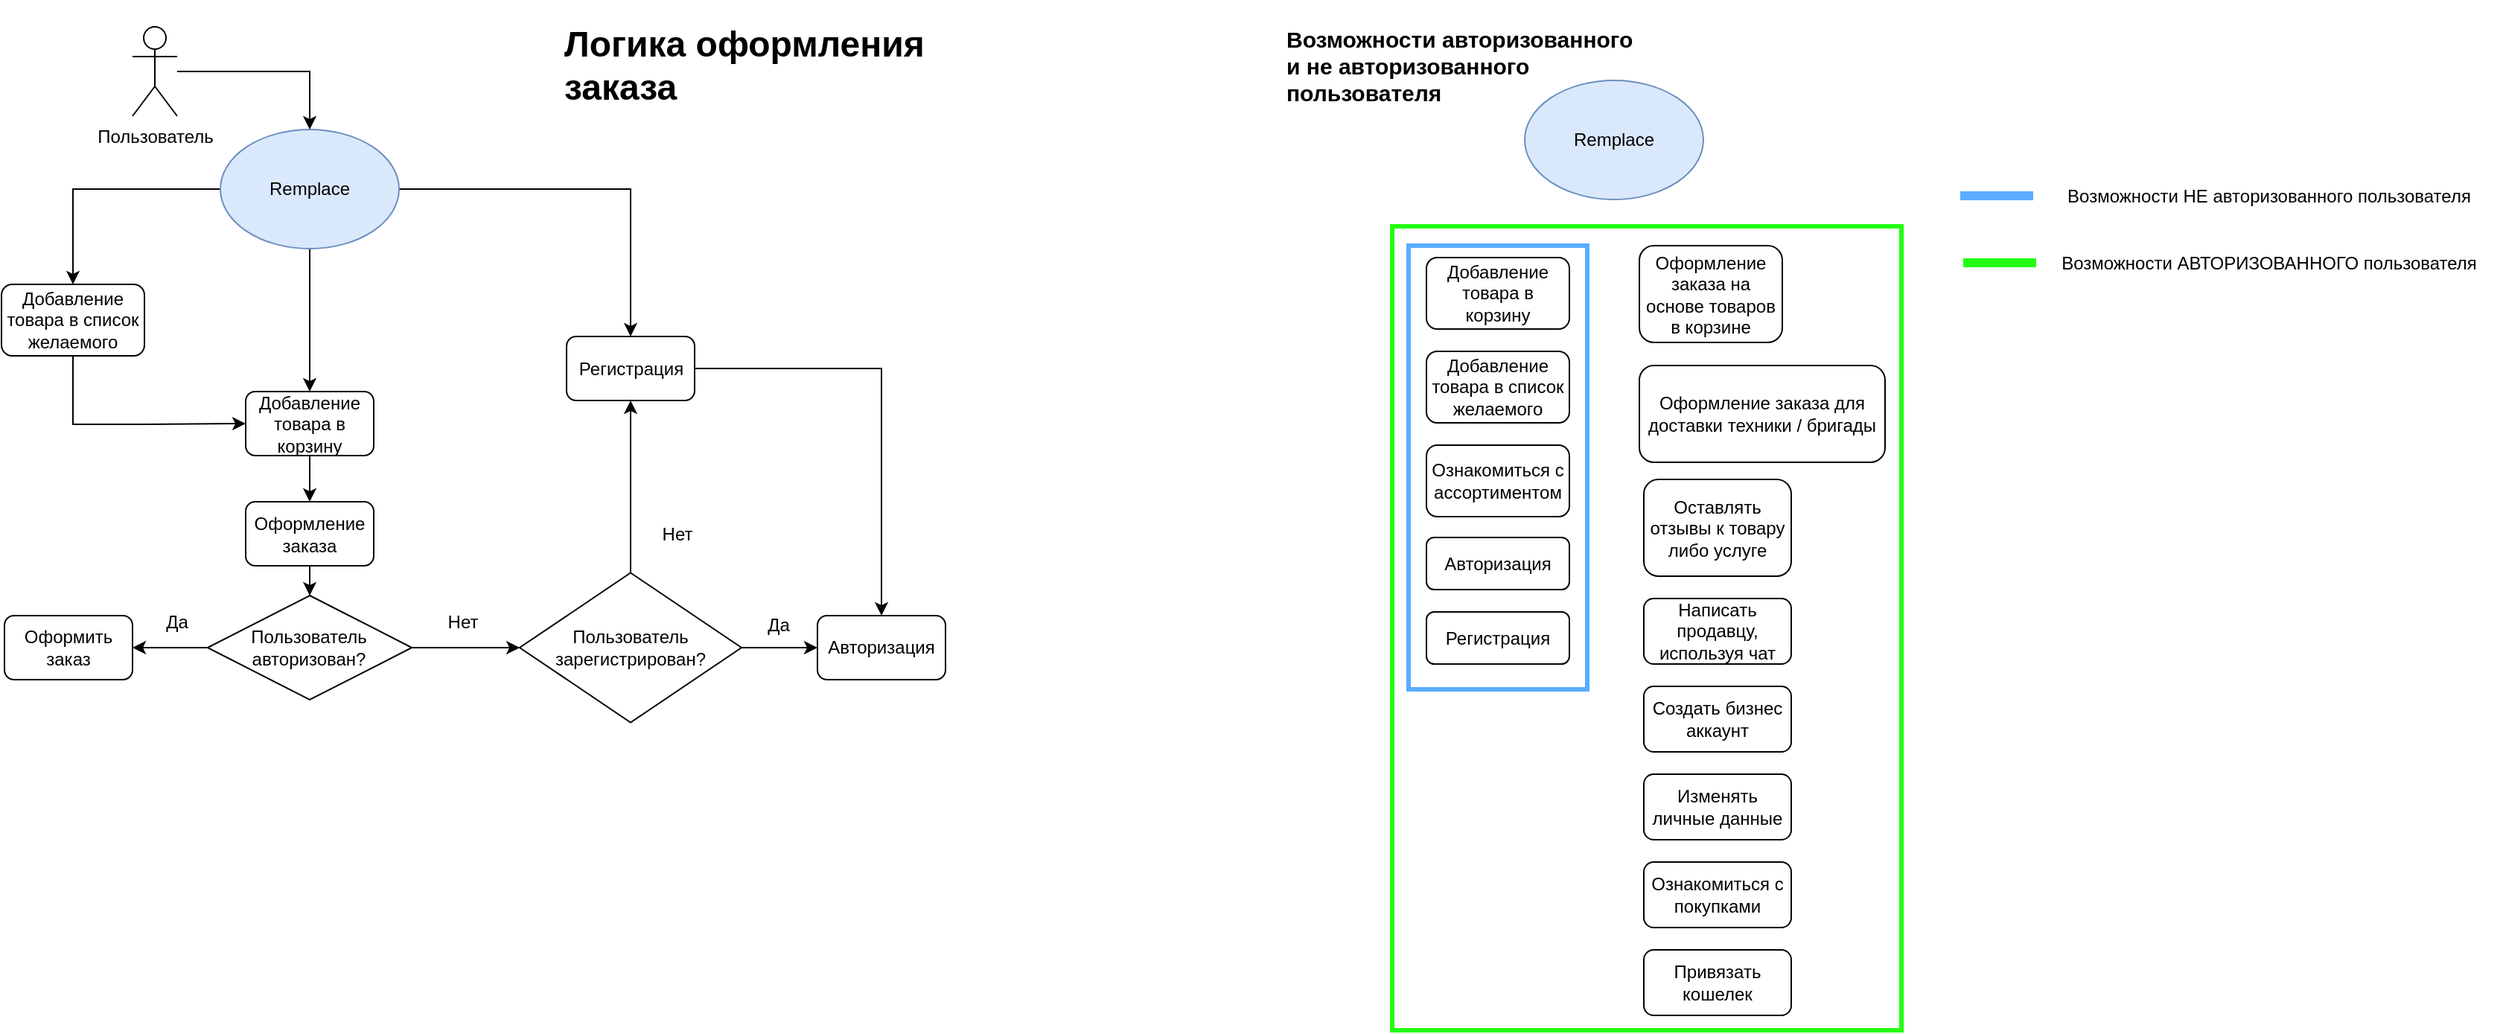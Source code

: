 <mxfile version="20.8.13" type="device"><diagram id="Rk81CvraOWmGMB6NKLO-" name="Page-1"><mxGraphModel dx="1900" dy="1243" grid="0" gridSize="10" guides="1" tooltips="1" connect="1" arrows="1" fold="1" page="0" pageScale="1" pageWidth="827" pageHeight="1169" math="0" shadow="0"><root><mxCell id="0"/><mxCell id="1" parent="0"/><mxCell id="1uZXotEXdf6Au_teLgDL-8" style="edgeStyle=orthogonalEdgeStyle;rounded=0;orthogonalLoop=1;jettySize=auto;html=1;entryX=0.5;entryY=0;entryDx=0;entryDy=0;" edge="1" parent="1" source="1uZXotEXdf6Au_teLgDL-1" target="1uZXotEXdf6Au_teLgDL-7"><mxGeometry relative="1" as="geometry"/></mxCell><mxCell id="1uZXotEXdf6Au_teLgDL-10" style="edgeStyle=orthogonalEdgeStyle;rounded=0;orthogonalLoop=1;jettySize=auto;html=1;" edge="1" parent="1" source="1uZXotEXdf6Au_teLgDL-1" target="1uZXotEXdf6Au_teLgDL-6"><mxGeometry relative="1" as="geometry"/></mxCell><mxCell id="1uZXotEXdf6Au_teLgDL-11" style="edgeStyle=orthogonalEdgeStyle;rounded=0;orthogonalLoop=1;jettySize=auto;html=1;entryX=0.5;entryY=0;entryDx=0;entryDy=0;" edge="1" parent="1" source="1uZXotEXdf6Au_teLgDL-1" target="1uZXotEXdf6Au_teLgDL-2"><mxGeometry relative="1" as="geometry"/></mxCell><mxCell id="1uZXotEXdf6Au_teLgDL-1" value="Remplace" style="ellipse;whiteSpace=wrap;html=1;fillColor=#dae8fc;strokeColor=#6c8ebf;" vertex="1" parent="1"><mxGeometry x="-172" y="-207" width="120" height="80" as="geometry"/></mxCell><mxCell id="1uZXotEXdf6Au_teLgDL-27" style="edgeStyle=orthogonalEdgeStyle;rounded=0;orthogonalLoop=1;jettySize=auto;html=1;entryX=0.5;entryY=0;entryDx=0;entryDy=0;" edge="1" parent="1" source="1uZXotEXdf6Au_teLgDL-2" target="1uZXotEXdf6Au_teLgDL-26"><mxGeometry relative="1" as="geometry"/></mxCell><mxCell id="1uZXotEXdf6Au_teLgDL-2" value="Регистрация" style="rounded=1;whiteSpace=wrap;html=1;" vertex="1" parent="1"><mxGeometry x="60.5" y="-68" width="86" height="43" as="geometry"/></mxCell><mxCell id="1uZXotEXdf6Au_teLgDL-20" style="edgeStyle=orthogonalEdgeStyle;rounded=0;orthogonalLoop=1;jettySize=auto;html=1;entryX=0.5;entryY=0;entryDx=0;entryDy=0;" edge="1" parent="1" source="1uZXotEXdf6Au_teLgDL-6" target="1uZXotEXdf6Au_teLgDL-13"><mxGeometry relative="1" as="geometry"/></mxCell><mxCell id="1uZXotEXdf6Au_teLgDL-6" value="Добавление товара в корзину" style="rounded=1;whiteSpace=wrap;html=1;" vertex="1" parent="1"><mxGeometry x="-155" y="-31" width="86" height="43" as="geometry"/></mxCell><mxCell id="1uZXotEXdf6Au_teLgDL-9" style="edgeStyle=orthogonalEdgeStyle;rounded=0;orthogonalLoop=1;jettySize=auto;html=1;entryX=0;entryY=0.5;entryDx=0;entryDy=0;" edge="1" parent="1" source="1uZXotEXdf6Au_teLgDL-7" target="1uZXotEXdf6Au_teLgDL-6"><mxGeometry relative="1" as="geometry"><Array as="points"><mxPoint x="-222" y="-9"/><mxPoint x="-175" y="-9"/></Array></mxGeometry></mxCell><mxCell id="1uZXotEXdf6Au_teLgDL-7" value="Добавление товара в список желаемого" style="rounded=1;whiteSpace=wrap;html=1;" vertex="1" parent="1"><mxGeometry x="-319" y="-103" width="96" height="48" as="geometry"/></mxCell><mxCell id="1uZXotEXdf6Au_teLgDL-21" style="edgeStyle=orthogonalEdgeStyle;rounded=0;orthogonalLoop=1;jettySize=auto;html=1;" edge="1" parent="1" source="1uZXotEXdf6Au_teLgDL-13" target="1uZXotEXdf6Au_teLgDL-14"><mxGeometry relative="1" as="geometry"/></mxCell><mxCell id="1uZXotEXdf6Au_teLgDL-13" value="Оформление заказа" style="rounded=1;whiteSpace=wrap;html=1;" vertex="1" parent="1"><mxGeometry x="-155" y="43" width="86" height="43" as="geometry"/></mxCell><mxCell id="1uZXotEXdf6Au_teLgDL-23" style="edgeStyle=orthogonalEdgeStyle;rounded=0;orthogonalLoop=1;jettySize=auto;html=1;entryX=1;entryY=0.5;entryDx=0;entryDy=0;" edge="1" parent="1" source="1uZXotEXdf6Au_teLgDL-14" target="1uZXotEXdf6Au_teLgDL-22"><mxGeometry relative="1" as="geometry"/></mxCell><mxCell id="1uZXotEXdf6Au_teLgDL-25" style="edgeStyle=orthogonalEdgeStyle;rounded=0;orthogonalLoop=1;jettySize=auto;html=1;" edge="1" parent="1" source="1uZXotEXdf6Au_teLgDL-14" target="1uZXotEXdf6Au_teLgDL-19"><mxGeometry relative="1" as="geometry"/></mxCell><mxCell id="1uZXotEXdf6Au_teLgDL-14" value="Пользователь авторизован?" style="rhombus;whiteSpace=wrap;html=1;" vertex="1" parent="1"><mxGeometry x="-180.6" y="106" width="137.2" height="70" as="geometry"/></mxCell><mxCell id="1uZXotEXdf6Au_teLgDL-24" style="edgeStyle=orthogonalEdgeStyle;rounded=0;orthogonalLoop=1;jettySize=auto;html=1;entryX=0.5;entryY=1;entryDx=0;entryDy=0;" edge="1" parent="1" source="1uZXotEXdf6Au_teLgDL-19" target="1uZXotEXdf6Au_teLgDL-2"><mxGeometry relative="1" as="geometry"/></mxCell><mxCell id="1uZXotEXdf6Au_teLgDL-28" style="edgeStyle=orthogonalEdgeStyle;rounded=0;orthogonalLoop=1;jettySize=auto;html=1;" edge="1" parent="1" source="1uZXotEXdf6Au_teLgDL-19" target="1uZXotEXdf6Au_teLgDL-26"><mxGeometry relative="1" as="geometry"/></mxCell><mxCell id="1uZXotEXdf6Au_teLgDL-19" value="Пользователь зарегистрирован?" style="rhombus;whiteSpace=wrap;html=1;" vertex="1" parent="1"><mxGeometry x="29" y="90.75" width="149" height="100.5" as="geometry"/></mxCell><mxCell id="1uZXotEXdf6Au_teLgDL-22" value="Оформить заказ" style="rounded=1;whiteSpace=wrap;html=1;" vertex="1" parent="1"><mxGeometry x="-317" y="119.5" width="86" height="43" as="geometry"/></mxCell><mxCell id="1uZXotEXdf6Au_teLgDL-26" value="Авторизация" style="rounded=1;whiteSpace=wrap;html=1;" vertex="1" parent="1"><mxGeometry x="229" y="119.5" width="86" height="43" as="geometry"/></mxCell><mxCell id="1uZXotEXdf6Au_teLgDL-29" value="Да" style="text;html=1;strokeColor=none;fillColor=none;align=center;verticalAlign=middle;whiteSpace=wrap;rounded=0;" vertex="1" parent="1"><mxGeometry x="-231" y="109" width="60" height="30" as="geometry"/></mxCell><mxCell id="1uZXotEXdf6Au_teLgDL-30" value="Нет" style="text;html=1;strokeColor=none;fillColor=none;align=center;verticalAlign=middle;whiteSpace=wrap;rounded=0;" vertex="1" parent="1"><mxGeometry x="-39" y="109" width="60" height="30" as="geometry"/></mxCell><mxCell id="1uZXotEXdf6Au_teLgDL-31" value="Да" style="text;html=1;strokeColor=none;fillColor=none;align=center;verticalAlign=middle;whiteSpace=wrap;rounded=0;" vertex="1" parent="1"><mxGeometry x="173" y="111" width="60" height="30" as="geometry"/></mxCell><mxCell id="1uZXotEXdf6Au_teLgDL-32" value="Нет" style="text;html=1;strokeColor=none;fillColor=none;align=center;verticalAlign=middle;whiteSpace=wrap;rounded=0;" vertex="1" parent="1"><mxGeometry x="105" y="49.5" width="60" height="30" as="geometry"/></mxCell><mxCell id="1uZXotEXdf6Au_teLgDL-34" style="edgeStyle=orthogonalEdgeStyle;rounded=0;orthogonalLoop=1;jettySize=auto;html=1;entryX=0.5;entryY=0;entryDx=0;entryDy=0;" edge="1" parent="1" source="1uZXotEXdf6Au_teLgDL-33" target="1uZXotEXdf6Au_teLgDL-1"><mxGeometry relative="1" as="geometry"/></mxCell><mxCell id="1uZXotEXdf6Au_teLgDL-33" value="Пользователь" style="shape=umlActor;verticalLabelPosition=bottom;verticalAlign=top;html=1;outlineConnect=0;" vertex="1" parent="1"><mxGeometry x="-231" y="-276" width="30" height="60" as="geometry"/></mxCell><mxCell id="1uZXotEXdf6Au_teLgDL-36" value="&lt;h1&gt;Логика оформления заказа&lt;/h1&gt;" style="text;html=1;strokeColor=none;fillColor=none;spacing=5;spacingTop=-20;whiteSpace=wrap;overflow=hidden;rounded=0;" vertex="1" parent="1"><mxGeometry x="54" y="-284" width="266" height="120" as="geometry"/></mxCell><mxCell id="1uZXotEXdf6Au_teLgDL-64" value="Remplace" style="ellipse;whiteSpace=wrap;html=1;fillColor=#dae8fc;strokeColor=#6c8ebf;" vertex="1" parent="1"><mxGeometry x="704" y="-240" width="120" height="80" as="geometry"/></mxCell><mxCell id="1uZXotEXdf6Au_teLgDL-65" value="&lt;h1 style=&quot;font-size: 15px;&quot;&gt;Возможности авторизованного и не авторизованного пользователя&lt;/h1&gt;" style="text;html=1;strokeColor=none;fillColor=none;spacing=5;spacingTop=-20;whiteSpace=wrap;overflow=hidden;rounded=0;fontSize=15;" vertex="1" parent="1"><mxGeometry x="539" y="-276" width="242" height="120" as="geometry"/></mxCell><mxCell id="1uZXotEXdf6Au_teLgDL-66" value="Добавление товара в корзину" style="rounded=1;whiteSpace=wrap;html=1;" vertex="1" parent="1"><mxGeometry x="638" y="-121" width="96" height="48" as="geometry"/></mxCell><mxCell id="1uZXotEXdf6Au_teLgDL-67" value="Добавление товара в список желаемого" style="rounded=1;whiteSpace=wrap;html=1;" vertex="1" parent="1"><mxGeometry x="638" y="-58" width="96" height="48" as="geometry"/></mxCell><mxCell id="1uZXotEXdf6Au_teLgDL-68" value="Ознакомиться с ассортиментом" style="rounded=1;whiteSpace=wrap;html=1;" vertex="1" parent="1"><mxGeometry x="638" y="5" width="96" height="48" as="geometry"/></mxCell><mxCell id="1uZXotEXdf6Au_teLgDL-69" value="Оформление заказа на основе товаров в корзине" style="rounded=1;whiteSpace=wrap;html=1;" vertex="1" parent="1"><mxGeometry x="781" y="-129" width="96" height="65" as="geometry"/></mxCell><mxCell id="1uZXotEXdf6Au_teLgDL-70" value="Оформление заказа для доставки техники / бригады" style="rounded=1;whiteSpace=wrap;html=1;" vertex="1" parent="1"><mxGeometry x="781" y="-48.5" width="165" height="65" as="geometry"/></mxCell><mxCell id="1uZXotEXdf6Au_teLgDL-71" value="Оставлять отзывы к товару либо услуге" style="rounded=1;whiteSpace=wrap;html=1;" vertex="1" parent="1"><mxGeometry x="784" y="28" width="99" height="65" as="geometry"/></mxCell><mxCell id="1uZXotEXdf6Au_teLgDL-72" value="Написать продавцу, используя чат" style="rounded=1;whiteSpace=wrap;html=1;" vertex="1" parent="1"><mxGeometry x="784" y="108" width="99" height="44" as="geometry"/></mxCell><mxCell id="1uZXotEXdf6Au_teLgDL-73" value="Создать бизнес аккаунт" style="rounded=1;whiteSpace=wrap;html=1;" vertex="1" parent="1"><mxGeometry x="784" y="167" width="99" height="44" as="geometry"/></mxCell><mxCell id="1uZXotEXdf6Au_teLgDL-74" value="Авторизация" style="rounded=1;whiteSpace=wrap;html=1;" vertex="1" parent="1"><mxGeometry x="638" y="67" width="96" height="35" as="geometry"/></mxCell><mxCell id="1uZXotEXdf6Au_teLgDL-75" value="Регистрация" style="rounded=1;whiteSpace=wrap;html=1;" vertex="1" parent="1"><mxGeometry x="638" y="117" width="96" height="35" as="geometry"/></mxCell><mxCell id="1uZXotEXdf6Au_teLgDL-76" value="Изменять личные данные" style="rounded=1;whiteSpace=wrap;html=1;" vertex="1" parent="1"><mxGeometry x="784" y="226" width="99" height="44" as="geometry"/></mxCell><mxCell id="1uZXotEXdf6Au_teLgDL-77" value="Ознакомиться с покупками" style="rounded=1;whiteSpace=wrap;html=1;" vertex="1" parent="1"><mxGeometry x="784" y="285" width="99" height="44" as="geometry"/></mxCell><mxCell id="1uZXotEXdf6Au_teLgDL-78" value="Привязать кошелек" style="rounded=1;whiteSpace=wrap;html=1;" vertex="1" parent="1"><mxGeometry x="784" y="344" width="99" height="44" as="geometry"/></mxCell><mxCell id="1uZXotEXdf6Au_teLgDL-79" value="" style="rounded=0;whiteSpace=wrap;html=1;fillColor=none;strokeWidth=3;strokeColor=#59ACFF;" vertex="1" parent="1"><mxGeometry x="626" y="-129" width="120" height="298" as="geometry"/></mxCell><mxCell id="1uZXotEXdf6Au_teLgDL-80" value="" style="rounded=0;whiteSpace=wrap;html=1;fillColor=none;strokeWidth=3;strokeColor=#22FF12;" vertex="1" parent="1"><mxGeometry x="615" y="-142" width="342" height="540" as="geometry"/></mxCell><mxCell id="1uZXotEXdf6Au_teLgDL-81" value="" style="rounded=0;whiteSpace=wrap;html=1;strokeColor=#59ACFF;strokeWidth=3;fillColor=none;" vertex="1" parent="1"><mxGeometry x="998" y="-164" width="46" height="3" as="geometry"/></mxCell><mxCell id="1uZXotEXdf6Au_teLgDL-82" value="" style="rounded=0;whiteSpace=wrap;html=1;strokeColor=#22FF12;strokeWidth=3;fillColor=none;" vertex="1" parent="1"><mxGeometry x="1000" y="-119" width="46" height="3" as="geometry"/></mxCell><mxCell id="1uZXotEXdf6Au_teLgDL-83" value="Возможности НЕ авторизованного пользователя" style="text;html=1;strokeColor=none;fillColor=none;align=center;verticalAlign=middle;whiteSpace=wrap;rounded=0;" vertex="1" parent="1"><mxGeometry x="1050" y="-177.5" width="308" height="30" as="geometry"/></mxCell><mxCell id="1uZXotEXdf6Au_teLgDL-84" value="Возможности АВТОРИЗОВАННОГО пользователя" style="text;html=1;strokeColor=none;fillColor=none;align=center;verticalAlign=middle;whiteSpace=wrap;rounded=0;" vertex="1" parent="1"><mxGeometry x="1050" y="-132.5" width="308" height="30" as="geometry"/></mxCell></root></mxGraphModel></diagram></mxfile>